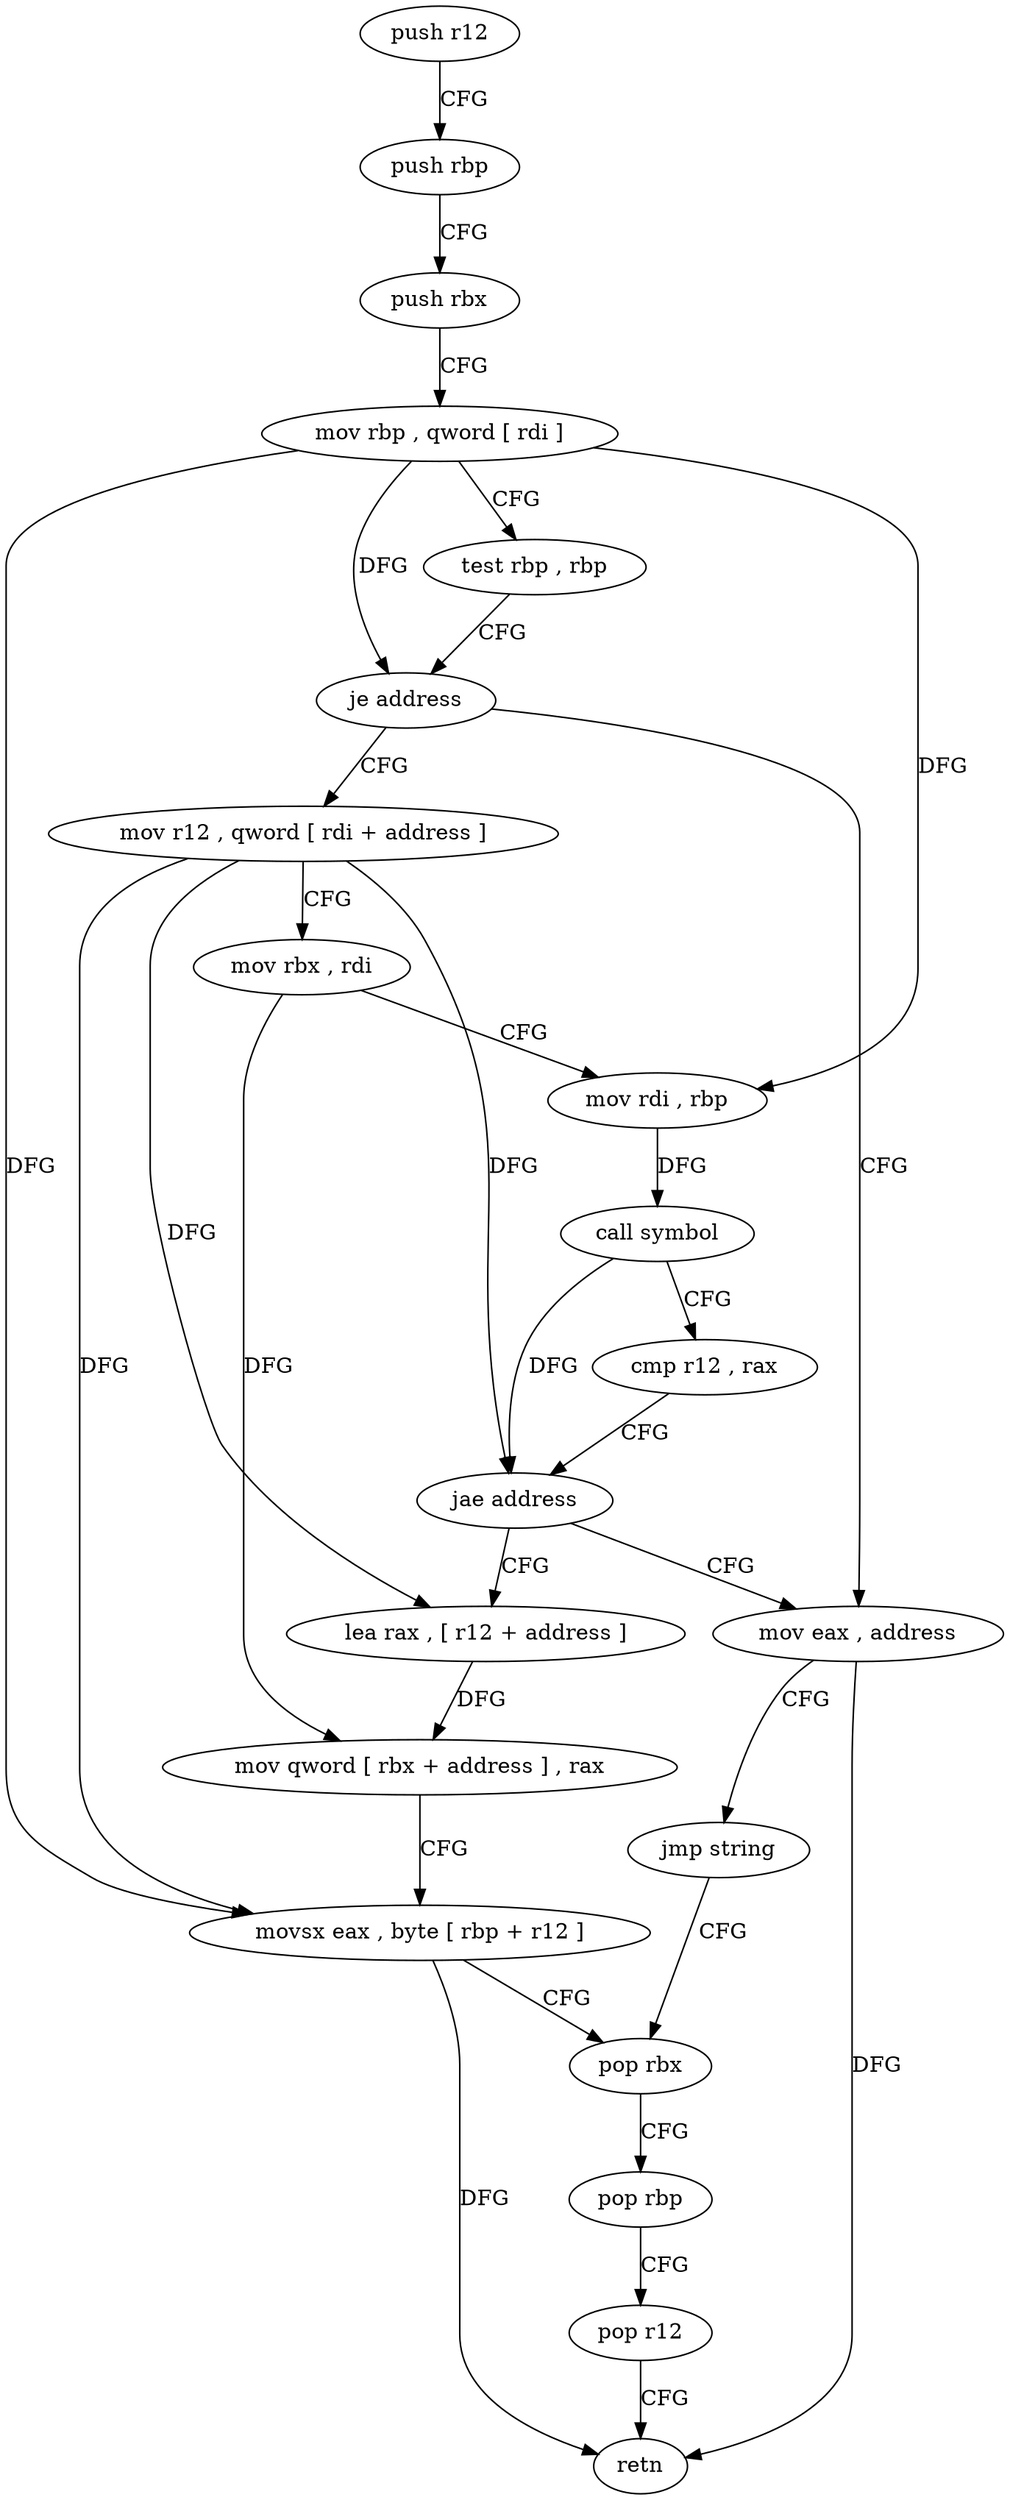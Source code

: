 digraph "func" {
"122592" [label = "push r12" ]
"122594" [label = "push rbp" ]
"122595" [label = "push rbx" ]
"122596" [label = "mov rbp , qword [ rdi ]" ]
"122599" [label = "test rbp , rbp" ]
"122602" [label = "je address" ]
"122648" [label = "mov eax , address" ]
"122604" [label = "mov r12 , qword [ rdi + address ]" ]
"122653" [label = "jmp string" ]
"122639" [label = "pop rbx" ]
"122608" [label = "mov rbx , rdi" ]
"122611" [label = "mov rdi , rbp" ]
"122614" [label = "call symbol" ]
"122619" [label = "cmp r12 , rax" ]
"122622" [label = "jae address" ]
"122624" [label = "lea rax , [ r12 + address ]" ]
"122640" [label = "pop rbp" ]
"122641" [label = "pop r12" ]
"122643" [label = "retn" ]
"122629" [label = "mov qword [ rbx + address ] , rax" ]
"122633" [label = "movsx eax , byte [ rbp + r12 ]" ]
"122592" -> "122594" [ label = "CFG" ]
"122594" -> "122595" [ label = "CFG" ]
"122595" -> "122596" [ label = "CFG" ]
"122596" -> "122599" [ label = "CFG" ]
"122596" -> "122602" [ label = "DFG" ]
"122596" -> "122611" [ label = "DFG" ]
"122596" -> "122633" [ label = "DFG" ]
"122599" -> "122602" [ label = "CFG" ]
"122602" -> "122648" [ label = "CFG" ]
"122602" -> "122604" [ label = "CFG" ]
"122648" -> "122653" [ label = "CFG" ]
"122648" -> "122643" [ label = "DFG" ]
"122604" -> "122608" [ label = "CFG" ]
"122604" -> "122622" [ label = "DFG" ]
"122604" -> "122624" [ label = "DFG" ]
"122604" -> "122633" [ label = "DFG" ]
"122653" -> "122639" [ label = "CFG" ]
"122639" -> "122640" [ label = "CFG" ]
"122608" -> "122611" [ label = "CFG" ]
"122608" -> "122629" [ label = "DFG" ]
"122611" -> "122614" [ label = "DFG" ]
"122614" -> "122619" [ label = "CFG" ]
"122614" -> "122622" [ label = "DFG" ]
"122619" -> "122622" [ label = "CFG" ]
"122622" -> "122648" [ label = "CFG" ]
"122622" -> "122624" [ label = "CFG" ]
"122624" -> "122629" [ label = "DFG" ]
"122640" -> "122641" [ label = "CFG" ]
"122641" -> "122643" [ label = "CFG" ]
"122629" -> "122633" [ label = "CFG" ]
"122633" -> "122639" [ label = "CFG" ]
"122633" -> "122643" [ label = "DFG" ]
}
